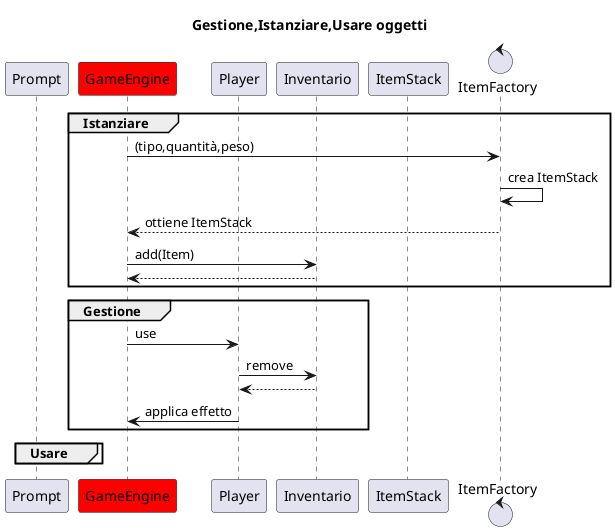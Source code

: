@startuml

title Gestione,Istanziare,Usare oggetti

participant Prompt     order 1
participant GameEngine order 2 #red
participant Player     order 10
participant Inventario order 20
participant ItemStack  order 30
control    ItemFactory order 40

group Istanziare

/'Prompt che fa? '/
GameEngine  -> ItemFactory : (tipo,quantità,peso)
ItemFactory -> ItemFactory : crea ItemStack
ItemFactory -->GameEngine : ottiene ItemStack
GameEngine  -> Inventario : add(Item)        /'o tramite player?'/
return

end
group Gestione

GameEngine -> Player : use
Player -> Inventario : remove
return
Player -> GameEngine : applica effetto

end
group Usare



end
@enduml
